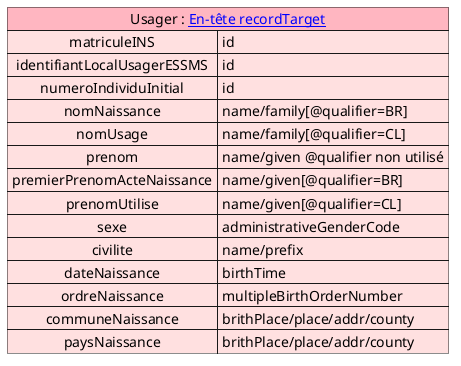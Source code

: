 @startuml


map "Usager : [[contenu_dossier_entete_cda.html En-tête recordTarget]]" as Usager #back:IMPLEMENTATION;header:LightPink {
    matriculeINS => id
    identifiantLocalUsagerESSMS => id
    numeroIndividuInitial => id
    nomNaissance => name/family[@qualifier=BR]
    nomUsage => name/family[@qualifier=CL]
    prenom => name/given @qualifier non utilisé
    premierPrenomActeNaissance  => name/given[@qualifier=BR]
    prenomUtilise => name/given[@qualifier=CL]
    sexe => administrativeGenderCode
    civilite => name/prefix
    dateNaissance => birthTime
    ordreNaissance => multipleBirthOrderNumber
    communeNaissance => brithPlace/place/addr/county
    paysNaissance => brithPlace/place/addr/county
}

@enduml